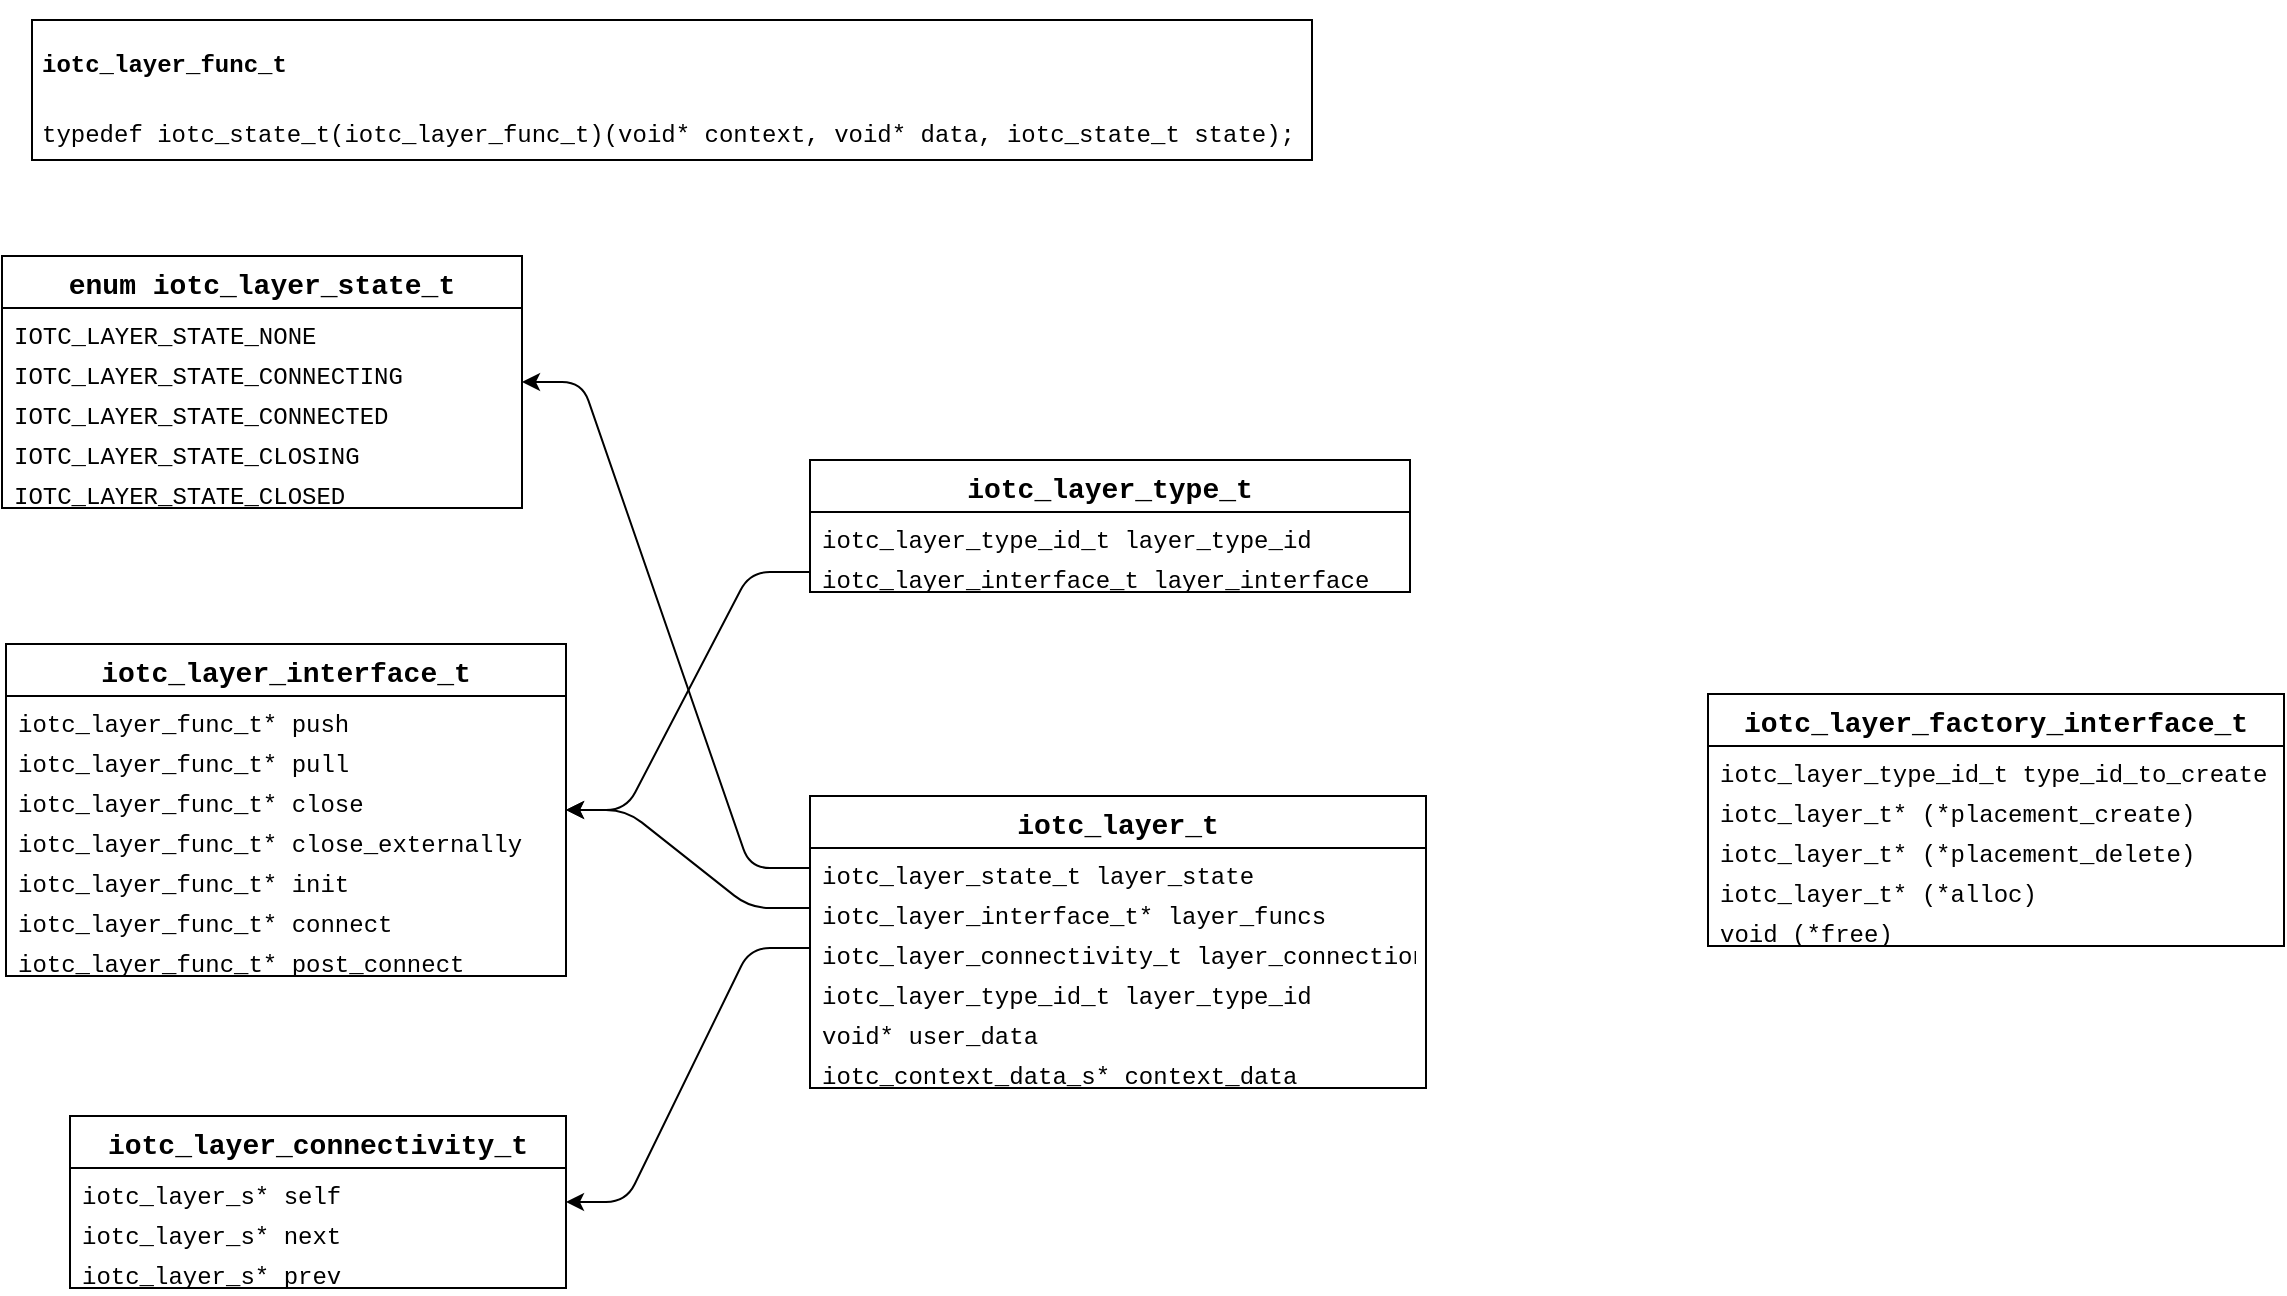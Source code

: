 <mxfile version="13.6.5" type="github">
  <diagram name="Page-1" id="c4acf3e9-155e-7222-9cf6-157b1a14988f">
    <mxGraphModel dx="2523" dy="919" grid="0" gridSize="10" guides="1" tooltips="1" connect="1" arrows="1" fold="1" page="1" pageScale="1" pageWidth="850" pageHeight="1100" background="#ffffff" math="0" shadow="0">
      <root>
        <mxCell id="0" />
        <mxCell id="1" parent="0" />
        <mxCell id="N3X8aQaMnxB1786Qqk0I-110" value="&lt;h1&gt;&lt;span style=&quot;font-size: 12px&quot;&gt;iotc_layer_func_t&lt;/span&gt;&lt;br&gt;&lt;/h1&gt;&lt;p&gt;typedef iotc_state_t(iotc_layer_func_t)(void* context, void* data, iotc_state_t state);&lt;br&gt;&lt;/p&gt;" style="text;html=1;fillColor=none;spacing=5;spacingTop=-20;whiteSpace=wrap;overflow=hidden;rounded=0;strokeColor=#000000;fontFamily=Courier New;" vertex="1" parent="1">
          <mxGeometry x="-261" y="54" width="640" height="70" as="geometry" />
        </mxCell>
        <mxCell id="N3X8aQaMnxB1786Qqk0I-125" style="edgeStyle=entityRelationEdgeStyle;rounded=1;orthogonalLoop=1;jettySize=auto;html=1;fontFamily=Courier New;" edge="1" parent="1" source="N3X8aQaMnxB1786Qqk0I-121" target="N3X8aQaMnxB1786Qqk0I-61">
          <mxGeometry relative="1" as="geometry" />
        </mxCell>
        <mxCell id="N3X8aQaMnxB1786Qqk0I-111" value="enum iotc_layer_state_t" style="swimlane;fontStyle=1;childLayout=stackLayout;horizontal=1;startSize=26;horizontalStack=0;resizeParent=1;resizeParentMax=0;resizeLast=0;collapsible=1;marginBottom=0;align=center;fontSize=14;fontFamily=Courier New;" vertex="1" parent="1">
          <mxGeometry x="-276" y="172" width="260" height="126" as="geometry" />
        </mxCell>
        <mxCell id="N3X8aQaMnxB1786Qqk0I-112" value="IOTC_LAYER_STATE_NONE" style="text;strokeColor=none;fillColor=none;spacingLeft=4;spacingRight=4;overflow=hidden;rotatable=0;points=[[0,0.5],[1,0.5]];portConstraint=eastwest;fontSize=12;fontFamily=Courier New;" vertex="1" parent="N3X8aQaMnxB1786Qqk0I-111">
          <mxGeometry y="26" width="260" height="20" as="geometry" />
        </mxCell>
        <mxCell id="N3X8aQaMnxB1786Qqk0I-113" value="IOTC_LAYER_STATE_CONNECTING" style="text;strokeColor=none;fillColor=none;spacingLeft=4;spacingRight=4;overflow=hidden;rotatable=0;points=[[0,0.5],[1,0.5]];portConstraint=eastwest;fontSize=12;fontFamily=Courier New;" vertex="1" parent="N3X8aQaMnxB1786Qqk0I-111">
          <mxGeometry y="46" width="260" height="20" as="geometry" />
        </mxCell>
        <mxCell id="N3X8aQaMnxB1786Qqk0I-114" value="IOTC_LAYER_STATE_CONNECTED" style="text;strokeColor=none;fillColor=none;spacingLeft=4;spacingRight=4;overflow=hidden;rotatable=0;points=[[0,0.5],[1,0.5]];portConstraint=eastwest;fontSize=12;fontFamily=Courier New;" vertex="1" parent="N3X8aQaMnxB1786Qqk0I-111">
          <mxGeometry y="66" width="260" height="20" as="geometry" />
        </mxCell>
        <mxCell id="N3X8aQaMnxB1786Qqk0I-115" value="IOTC_LAYER_STATE_CLOSING" style="text;strokeColor=none;fillColor=none;spacingLeft=4;spacingRight=4;overflow=hidden;rotatable=0;points=[[0,0.5],[1,0.5]];portConstraint=eastwest;fontSize=12;fontFamily=Courier New;" vertex="1" parent="N3X8aQaMnxB1786Qqk0I-111">
          <mxGeometry y="86" width="260" height="20" as="geometry" />
        </mxCell>
        <mxCell id="N3X8aQaMnxB1786Qqk0I-116" value="IOTC_LAYER_STATE_CLOSED" style="text;strokeColor=none;fillColor=none;spacingLeft=4;spacingRight=4;overflow=hidden;rotatable=0;points=[[0,0.5],[1,0.5]];portConstraint=eastwest;fontSize=12;fontFamily=Courier New;" vertex="1" parent="N3X8aQaMnxB1786Qqk0I-111">
          <mxGeometry y="106" width="260" height="20" as="geometry" />
        </mxCell>
        <mxCell id="N3X8aQaMnxB1786Qqk0I-61" value="iotc_layer_interface_t" style="swimlane;fontStyle=1;childLayout=stackLayout;horizontal=1;startSize=26;horizontalStack=0;resizeParent=1;resizeParentMax=0;resizeLast=0;collapsible=1;marginBottom=0;align=center;fontSize=14;fontFamily=Courier New;" vertex="1" parent="1">
          <mxGeometry x="-274" y="366" width="280" height="166" as="geometry" />
        </mxCell>
        <mxCell id="N3X8aQaMnxB1786Qqk0I-62" value="iotc_layer_func_t* push" style="text;fillColor=none;spacingLeft=4;spacingRight=4;overflow=hidden;rotatable=0;points=[[0,0.5],[1,0.5]];portConstraint=eastwest;fontSize=12;fontFamily=Courier New;dashed=1;" vertex="1" parent="N3X8aQaMnxB1786Qqk0I-61">
          <mxGeometry y="26" width="280" height="20" as="geometry" />
        </mxCell>
        <mxCell id="N3X8aQaMnxB1786Qqk0I-63" value="iotc_layer_func_t* pull" style="text;fillColor=none;spacingLeft=4;spacingRight=4;overflow=hidden;rotatable=0;points=[[0,0.5],[1,0.5]];portConstraint=eastwest;fontSize=12;fontFamily=Courier New;dashed=1;" vertex="1" parent="N3X8aQaMnxB1786Qqk0I-61">
          <mxGeometry y="46" width="280" height="20" as="geometry" />
        </mxCell>
        <mxCell id="N3X8aQaMnxB1786Qqk0I-64" value="iotc_layer_func_t* close" style="text;strokeColor=none;fillColor=none;spacingLeft=4;spacingRight=4;overflow=hidden;rotatable=0;points=[[0,0.5],[1,0.5]];portConstraint=eastwest;fontSize=12;fontFamily=Courier New;" vertex="1" parent="N3X8aQaMnxB1786Qqk0I-61">
          <mxGeometry y="66" width="280" height="20" as="geometry" />
        </mxCell>
        <mxCell id="N3X8aQaMnxB1786Qqk0I-80" value="iotc_layer_func_t* close_externally" style="text;strokeColor=none;fillColor=none;spacingLeft=4;spacingRight=4;overflow=hidden;rotatable=0;points=[[0,0.5],[1,0.5]];portConstraint=eastwest;fontSize=12;fontFamily=Courier New;" vertex="1" parent="N3X8aQaMnxB1786Qqk0I-61">
          <mxGeometry y="86" width="280" height="20" as="geometry" />
        </mxCell>
        <mxCell id="N3X8aQaMnxB1786Qqk0I-81" value="iotc_layer_func_t* init" style="text;strokeColor=none;fillColor=none;spacingLeft=4;spacingRight=4;overflow=hidden;rotatable=0;points=[[0,0.5],[1,0.5]];portConstraint=eastwest;fontSize=12;fontFamily=Courier New;" vertex="1" parent="N3X8aQaMnxB1786Qqk0I-61">
          <mxGeometry y="106" width="280" height="20" as="geometry" />
        </mxCell>
        <mxCell id="N3X8aQaMnxB1786Qqk0I-82" value="iotc_layer_func_t* connect" style="text;strokeColor=none;fillColor=none;spacingLeft=4;spacingRight=4;overflow=hidden;rotatable=0;points=[[0,0.5],[1,0.5]];portConstraint=eastwest;fontSize=12;fontFamily=Courier New;" vertex="1" parent="N3X8aQaMnxB1786Qqk0I-61">
          <mxGeometry y="126" width="280" height="20" as="geometry" />
        </mxCell>
        <mxCell id="N3X8aQaMnxB1786Qqk0I-83" value="iotc_layer_func_t* post_connect" style="text;strokeColor=none;fillColor=none;spacingLeft=4;spacingRight=4;overflow=hidden;rotatable=0;points=[[0,0.5],[1,0.5]];portConstraint=eastwest;fontSize=12;fontFamily=Courier New;" vertex="1" parent="N3X8aQaMnxB1786Qqk0I-61">
          <mxGeometry y="146" width="280" height="20" as="geometry" />
        </mxCell>
        <mxCell id="N3X8aQaMnxB1786Qqk0I-144" style="edgeStyle=entityRelationEdgeStyle;orthogonalLoop=1;jettySize=auto;html=1;fontFamily=Courier New;" edge="1" parent="1" source="N3X8aQaMnxB1786Qqk0I-136" target="N3X8aQaMnxB1786Qqk0I-61">
          <mxGeometry relative="1" as="geometry">
            <mxPoint x="70" y="619" as="targetPoint" />
          </mxGeometry>
        </mxCell>
        <mxCell id="N3X8aQaMnxB1786Qqk0I-145" style="edgeStyle=entityRelationEdgeStyle;orthogonalLoop=1;jettySize=auto;html=1;fontFamily=Courier New;" edge="1" parent="1" source="N3X8aQaMnxB1786Qqk0I-137" target="N3X8aQaMnxB1786Qqk0I-127">
          <mxGeometry relative="1" as="geometry" />
        </mxCell>
        <mxCell id="N3X8aQaMnxB1786Qqk0I-127" value="iotc_layer_connectivity_t" style="swimlane;fontStyle=1;childLayout=stackLayout;horizontal=1;startSize=26;horizontalStack=0;resizeParent=1;resizeParentMax=0;resizeLast=0;collapsible=1;marginBottom=0;align=center;fontSize=14;fontFamily=Courier New;" vertex="1" parent="1">
          <mxGeometry x="-242" y="602" width="248" height="86" as="geometry" />
        </mxCell>
        <mxCell id="N3X8aQaMnxB1786Qqk0I-128" value="iotc_layer_s* self" style="text;fillColor=none;spacingLeft=4;spacingRight=4;overflow=hidden;rotatable=0;points=[[0,0.5],[1,0.5]];portConstraint=eastwest;fontSize=12;fontFamily=Courier New;dashed=1;" vertex="1" parent="N3X8aQaMnxB1786Qqk0I-127">
          <mxGeometry y="26" width="248" height="20" as="geometry" />
        </mxCell>
        <mxCell id="N3X8aQaMnxB1786Qqk0I-129" value="iotc_layer_s* next" style="text;fillColor=none;spacingLeft=4;spacingRight=4;overflow=hidden;rotatable=0;points=[[0,0.5],[1,0.5]];portConstraint=eastwest;fontSize=12;fontFamily=Courier New;dashed=1;" vertex="1" parent="N3X8aQaMnxB1786Qqk0I-127">
          <mxGeometry y="46" width="248" height="20" as="geometry" />
        </mxCell>
        <mxCell id="N3X8aQaMnxB1786Qqk0I-130" value="iotc_layer_s* prev" style="text;strokeColor=none;fillColor=none;spacingLeft=4;spacingRight=4;overflow=hidden;rotatable=0;points=[[0,0.5],[1,0.5]];portConstraint=eastwest;fontSize=12;fontFamily=Courier New;" vertex="1" parent="N3X8aQaMnxB1786Qqk0I-127">
          <mxGeometry y="66" width="248" height="20" as="geometry" />
        </mxCell>
        <mxCell id="N3X8aQaMnxB1786Qqk0I-146" style="edgeStyle=entityRelationEdgeStyle;orthogonalLoop=1;jettySize=auto;html=1;fontFamily=Courier New;" edge="1" parent="1" source="N3X8aQaMnxB1786Qqk0I-141" target="N3X8aQaMnxB1786Qqk0I-111">
          <mxGeometry relative="1" as="geometry" />
        </mxCell>
        <mxCell id="N3X8aQaMnxB1786Qqk0I-119" value="iotc_layer_type_t" style="swimlane;fontStyle=1;childLayout=stackLayout;horizontal=1;startSize=26;horizontalStack=0;resizeParent=1;resizeParentMax=0;resizeLast=0;collapsible=1;marginBottom=0;align=center;fontSize=14;fontFamily=Courier New;" vertex="1" parent="1">
          <mxGeometry x="128" y="274" width="300" height="66" as="geometry" />
        </mxCell>
        <mxCell id="N3X8aQaMnxB1786Qqk0I-120" value="iotc_layer_type_id_t layer_type_id" style="text;strokeColor=none;fillColor=none;spacingLeft=4;spacingRight=4;overflow=hidden;rotatable=0;points=[[0,0.5],[1,0.5]];portConstraint=eastwest;fontSize=12;fontFamily=Courier New;" vertex="1" parent="N3X8aQaMnxB1786Qqk0I-119">
          <mxGeometry y="26" width="300" height="20" as="geometry" />
        </mxCell>
        <mxCell id="N3X8aQaMnxB1786Qqk0I-121" value="iotc_layer_interface_t layer_interface" style="text;strokeColor=none;fillColor=none;spacingLeft=4;spacingRight=4;overflow=hidden;rotatable=0;points=[[0,0.5],[1,0.5]];portConstraint=eastwest;fontSize=12;fontFamily=Courier New;" vertex="1" parent="N3X8aQaMnxB1786Qqk0I-119">
          <mxGeometry y="46" width="300" height="20" as="geometry" />
        </mxCell>
        <mxCell id="N3X8aQaMnxB1786Qqk0I-135" value="iotc_layer_t" style="swimlane;fontStyle=1;childLayout=stackLayout;horizontal=1;startSize=26;horizontalStack=0;resizeParent=1;resizeParentMax=0;resizeLast=0;collapsible=1;marginBottom=0;align=center;fontSize=14;fontFamily=Courier New;" vertex="1" parent="1">
          <mxGeometry x="128" y="442" width="308" height="146" as="geometry" />
        </mxCell>
        <mxCell id="N3X8aQaMnxB1786Qqk0I-141" value="iotc_layer_state_t layer_state" style="text;strokeColor=none;fillColor=none;spacingLeft=4;spacingRight=4;overflow=hidden;rotatable=0;points=[[0,0.5],[1,0.5]];portConstraint=eastwest;fontSize=12;fontFamily=Courier New;" vertex="1" parent="N3X8aQaMnxB1786Qqk0I-135">
          <mxGeometry y="26" width="308" height="20" as="geometry" />
        </mxCell>
        <mxCell id="N3X8aQaMnxB1786Qqk0I-136" value="iotc_layer_interface_t* layer_funcs" style="text;fillColor=none;spacingLeft=4;spacingRight=4;overflow=hidden;rotatable=0;points=[[0,0.5],[1,0.5]];portConstraint=eastwest;fontSize=12;fontFamily=Courier New;dashed=1;" vertex="1" parent="N3X8aQaMnxB1786Qqk0I-135">
          <mxGeometry y="46" width="308" height="20" as="geometry" />
        </mxCell>
        <mxCell id="N3X8aQaMnxB1786Qqk0I-137" value="iotc_layer_connectivity_t layer_connection" style="text;fillColor=none;spacingLeft=4;spacingRight=4;overflow=hidden;rotatable=0;points=[[0,0.5],[1,0.5]];portConstraint=eastwest;fontSize=12;fontFamily=Courier New;dashed=1;" vertex="1" parent="N3X8aQaMnxB1786Qqk0I-135">
          <mxGeometry y="66" width="308" height="20" as="geometry" />
        </mxCell>
        <mxCell id="N3X8aQaMnxB1786Qqk0I-138" value="iotc_layer_type_id_t layer_type_id" style="text;strokeColor=none;fillColor=none;spacingLeft=4;spacingRight=4;overflow=hidden;rotatable=0;points=[[0,0.5],[1,0.5]];portConstraint=eastwest;fontSize=12;fontFamily=Courier New;" vertex="1" parent="N3X8aQaMnxB1786Qqk0I-135">
          <mxGeometry y="86" width="308" height="20" as="geometry" />
        </mxCell>
        <mxCell id="N3X8aQaMnxB1786Qqk0I-139" value="void* user_data" style="text;strokeColor=none;fillColor=none;spacingLeft=4;spacingRight=4;overflow=hidden;rotatable=0;points=[[0,0.5],[1,0.5]];portConstraint=eastwest;fontSize=12;fontFamily=Courier New;" vertex="1" parent="N3X8aQaMnxB1786Qqk0I-135">
          <mxGeometry y="106" width="308" height="20" as="geometry" />
        </mxCell>
        <mxCell id="N3X8aQaMnxB1786Qqk0I-140" value="iotc_context_data_s* context_data" style="text;strokeColor=none;fillColor=none;spacingLeft=4;spacingRight=4;overflow=hidden;rotatable=0;points=[[0,0.5],[1,0.5]];portConstraint=eastwest;fontSize=12;fontFamily=Courier New;" vertex="1" parent="N3X8aQaMnxB1786Qqk0I-135">
          <mxGeometry y="126" width="308" height="20" as="geometry" />
        </mxCell>
        <mxCell id="N3X8aQaMnxB1786Qqk0I-147" value="iotc_layer_factory_interface_t" style="swimlane;fontStyle=1;childLayout=stackLayout;horizontal=1;startSize=26;horizontalStack=0;resizeParent=1;resizeParentMax=0;resizeLast=0;collapsible=1;marginBottom=0;align=center;fontSize=14;fontFamily=Courier New;" vertex="1" parent="1">
          <mxGeometry x="577" y="391" width="288" height="126" as="geometry" />
        </mxCell>
        <mxCell id="N3X8aQaMnxB1786Qqk0I-148" value="iotc_layer_type_id_t type_id_to_create" style="text;fillColor=none;spacingLeft=4;spacingRight=4;overflow=hidden;rotatable=0;points=[[0,0.5],[1,0.5]];portConstraint=eastwest;fontSize=12;fontFamily=Courier New;dashed=1;" vertex="1" parent="N3X8aQaMnxB1786Qqk0I-147">
          <mxGeometry y="26" width="288" height="20" as="geometry" />
        </mxCell>
        <mxCell id="N3X8aQaMnxB1786Qqk0I-149" value="iotc_layer_t* (*placement_create)" style="text;fillColor=none;spacingLeft=4;spacingRight=4;overflow=hidden;rotatable=0;points=[[0,0.5],[1,0.5]];portConstraint=eastwest;fontSize=12;fontFamily=Courier New;dashed=1;" vertex="1" parent="N3X8aQaMnxB1786Qqk0I-147">
          <mxGeometry y="46" width="288" height="20" as="geometry" />
        </mxCell>
        <mxCell id="N3X8aQaMnxB1786Qqk0I-150" value="iotc_layer_t* (*placement_delete)" style="text;strokeColor=none;fillColor=none;spacingLeft=4;spacingRight=4;overflow=hidden;rotatable=0;points=[[0,0.5],[1,0.5]];portConstraint=eastwest;fontSize=12;fontFamily=Courier New;" vertex="1" parent="N3X8aQaMnxB1786Qqk0I-147">
          <mxGeometry y="66" width="288" height="20" as="geometry" />
        </mxCell>
        <mxCell id="N3X8aQaMnxB1786Qqk0I-151" value="iotc_layer_t* (*alloc)" style="text;strokeColor=none;fillColor=none;spacingLeft=4;spacingRight=4;overflow=hidden;rotatable=0;points=[[0,0.5],[1,0.5]];portConstraint=eastwest;fontSize=12;fontFamily=Courier New;" vertex="1" parent="N3X8aQaMnxB1786Qqk0I-147">
          <mxGeometry y="86" width="288" height="20" as="geometry" />
        </mxCell>
        <mxCell id="N3X8aQaMnxB1786Qqk0I-152" value="void (*free)" style="text;strokeColor=none;fillColor=none;spacingLeft=4;spacingRight=4;overflow=hidden;rotatable=0;points=[[0,0.5],[1,0.5]];portConstraint=eastwest;fontSize=12;fontFamily=Courier New;" vertex="1" parent="N3X8aQaMnxB1786Qqk0I-147">
          <mxGeometry y="106" width="288" height="20" as="geometry" />
        </mxCell>
      </root>
    </mxGraphModel>
  </diagram>
</mxfile>
